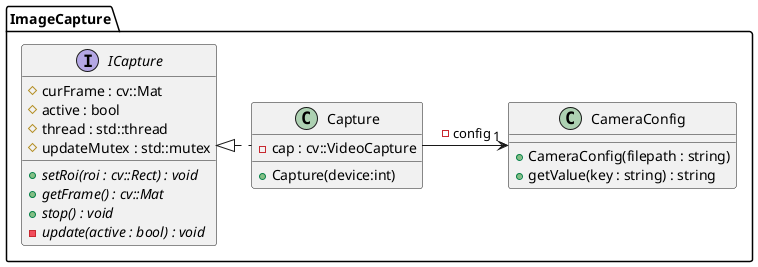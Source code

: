 @startuml

package ImageCapture
{
    interface ICapture
    {
        # curFrame : cv::Mat
        # active : bool
        # thread : std::thread
        # updateMutex : std::mutex
        + //setRoi(roi : cv::Rect) : void//
        + //getFrame() : cv::Mat//
        + //stop() : void//
        - //update(active : bool) : void//
    }

    class Capture
    {
        - cap : cv::VideoCapture
        + Capture(device:int)
    }

    class CameraConfig
    {
        + CameraConfig(filepath : string)
        + getValue(key : string) : string
    }
}

ICapture <|. Capture
Capture -> "1" CameraConfig : "- config"

@enduml